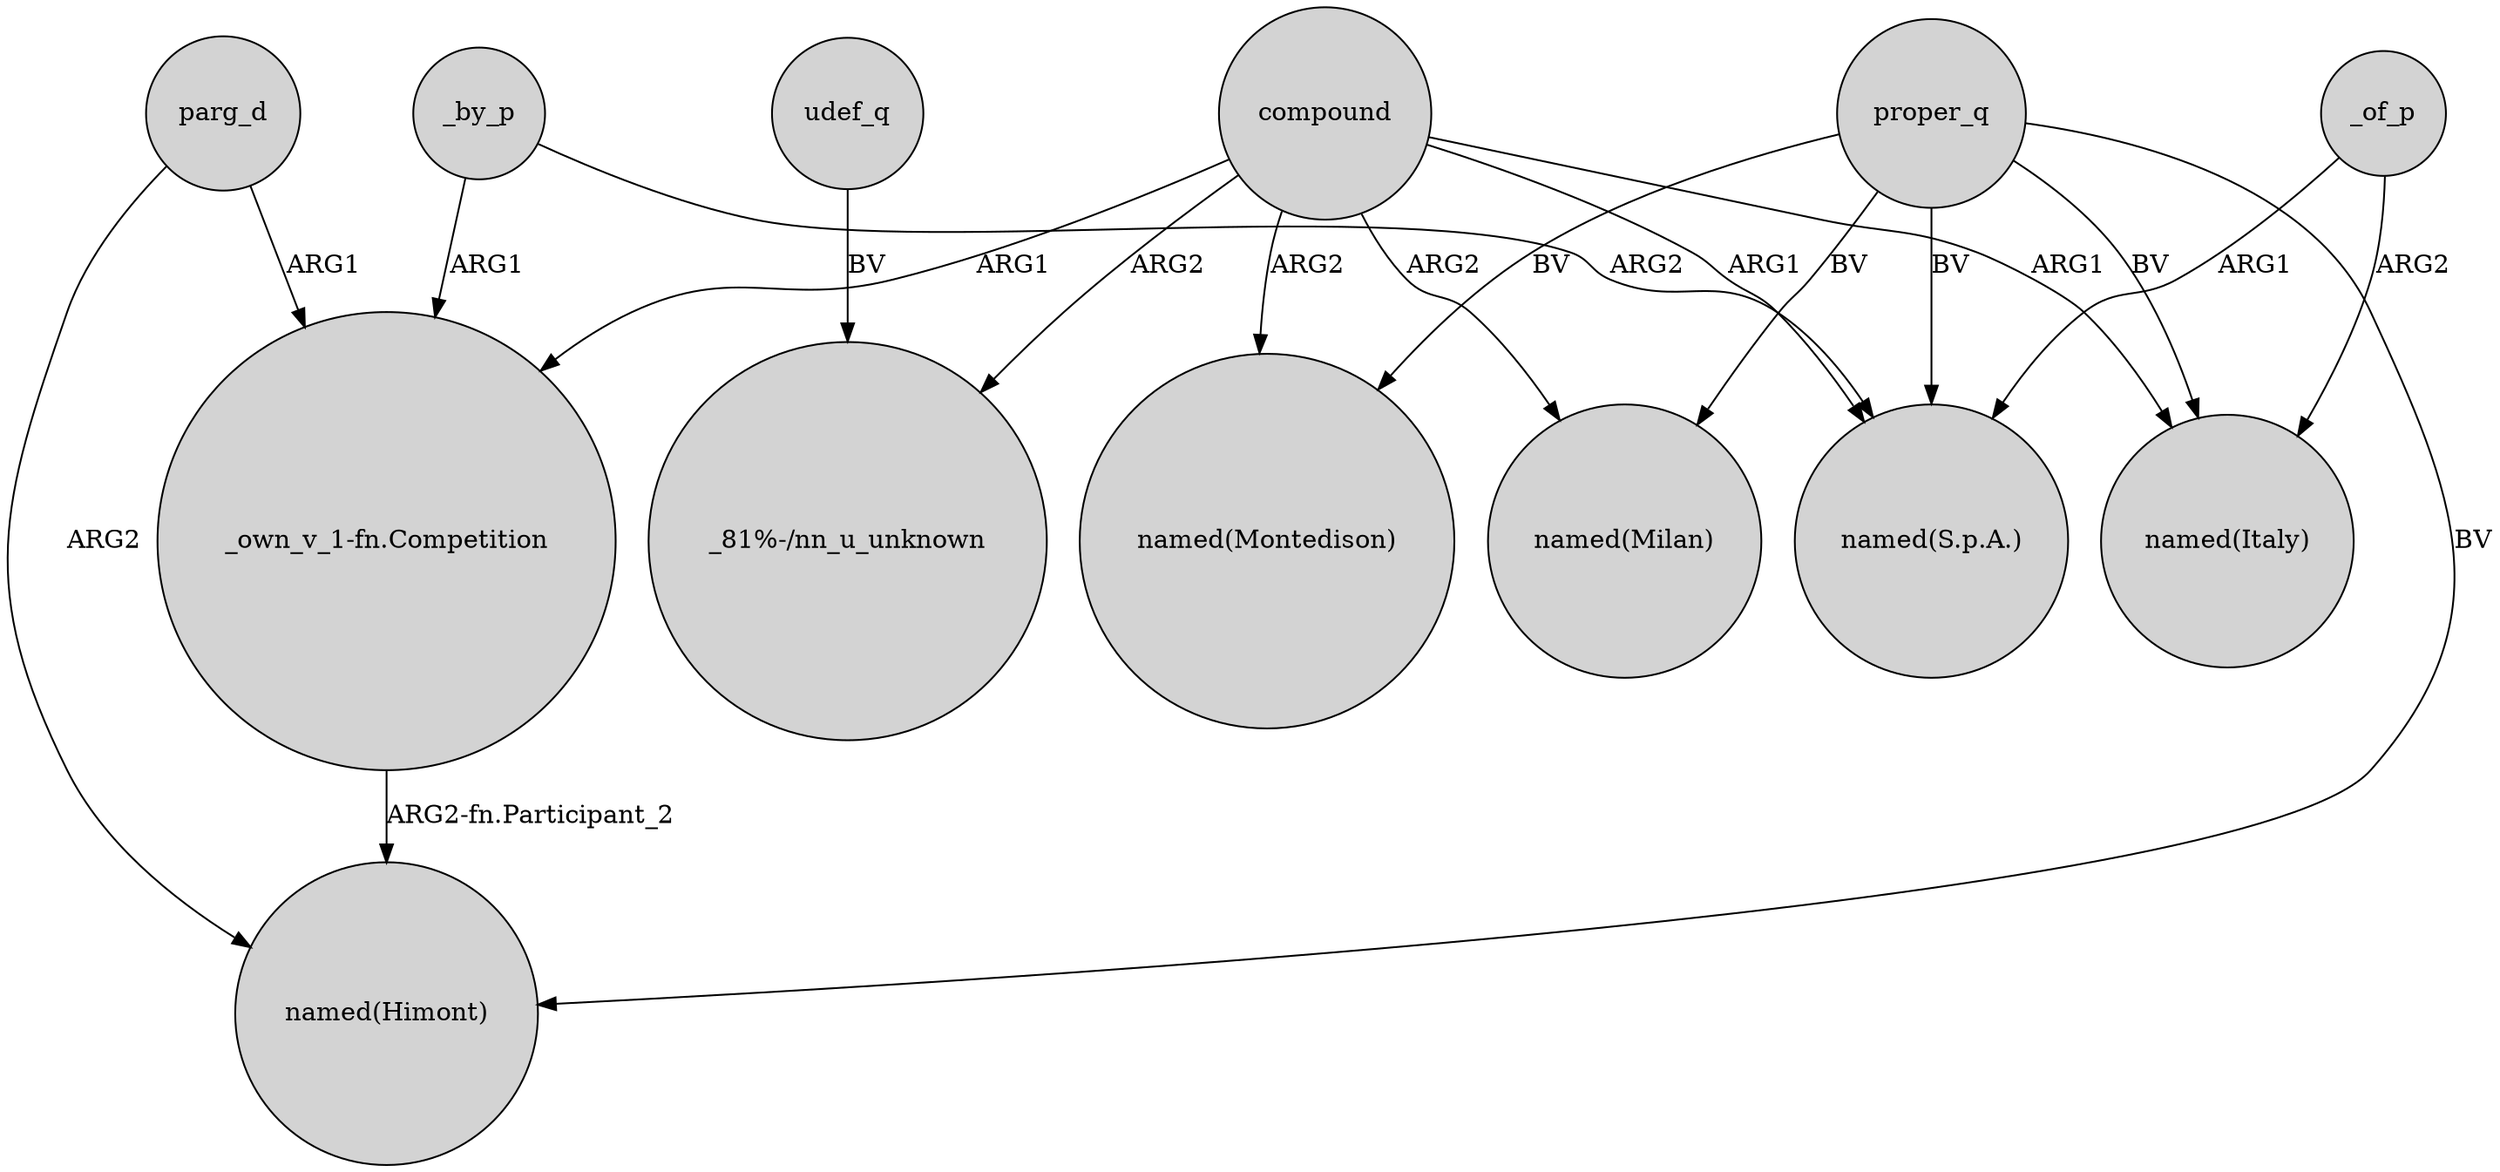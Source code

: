 digraph {
	node [shape=circle style=filled]
	compound -> "named(S.p.A.)" [label=ARG1]
	parg_d -> "named(Himont)" [label=ARG2]
	parg_d -> "_own_v_1-fn.Competition" [label=ARG1]
	_by_p -> "named(S.p.A.)" [label=ARG2]
	proper_q -> "named(Montedison)" [label=BV]
	udef_q -> "_81%-/nn_u_unknown" [label=BV]
	_of_p -> "named(Italy)" [label=ARG2]
	proper_q -> "named(Milan)" [label=BV]
	compound -> "named(Italy)" [label=ARG1]
	compound -> "_81%-/nn_u_unknown" [label=ARG2]
	compound -> "_own_v_1-fn.Competition" [label=ARG1]
	"_own_v_1-fn.Competition" -> "named(Himont)" [label="ARG2-fn.Participant_2"]
	compound -> "named(Montedison)" [label=ARG2]
	proper_q -> "named(Himont)" [label=BV]
	compound -> "named(Milan)" [label=ARG2]
	_by_p -> "_own_v_1-fn.Competition" [label=ARG1]
	proper_q -> "named(S.p.A.)" [label=BV]
	_of_p -> "named(S.p.A.)" [label=ARG1]
	proper_q -> "named(Italy)" [label=BV]
}
